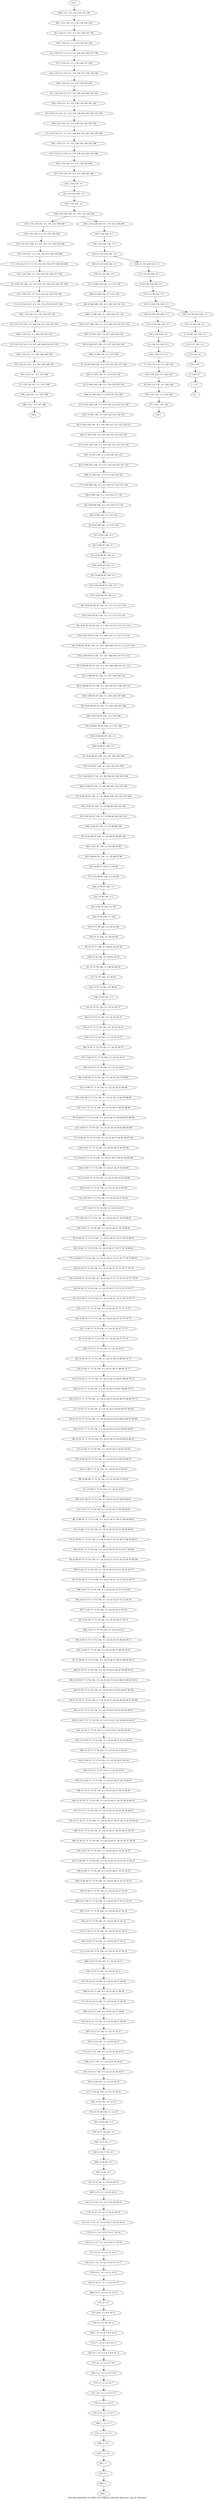 digraph G {
graph [label="Tree-decomposition of width 6 for register allocator (function _uip_fw_forward)"]
0[label="0 | : "];
1[label="1 | 137 : "];
2[label="2 | 136 137 : "];
3[label="3 | 9 136 : 0 1 "];
4[label="4 | 9 135 136 : 0 1 "];
5[label="5 | 9 134 135 136 : 0 1 "];
6[label="6 | 130 133 134 : 0 1 "];
7[label="7 | 130 132 133 : 0 1 161 162 "];
8[label="8 | 130 131 132 : 0 1 161 162 "];
9[label="9 | 9 129 130 136 : 0 1 "];
10[label="10 | 110 127 128 : 0 1 151 152 157 158 159 160 "];
11[label="11 | 110 126 127 : 0 1 151 152 155 156 157 158 159 160 "];
12[label="12 | 110 125 126 : 0 1 151 152 153 154 155 156 157 158 "];
13[label="13 | 110 124 125 : 0 1 151 152 153 154 155 156 "];
14[label="14 | 110 123 124 : 0 1 149 150 151 152 153 154 "];
15[label="15 | 110 122 123 : 0 1 147 148 149 150 151 152 "];
16[label="16 | 110 121 122 : 0 1 147 148 149 150 "];
17[label="17 | 110 120 121 : 0 1 147 148 "];
18[label="18 | 110 119 129 : 0 1 "];
19[label="19 | 110 118 119 : 0 1 137 138 145 146 "];
20[label="20 | 110 117 118 : 0 1 137 138 143 144 145 146 "];
21[label="21 | 110 116 117 : 0 1 137 138 141 142 143 144 145 146 "];
22[label="22 | 110 115 116 : 0 1 137 138 139 140 141 142 143 144 "];
23[label="23 | 110 114 115 : 0 1 137 138 139 140 141 142 "];
24[label="24 | 110 113 114 : 0 1 135 136 137 138 139 140 "];
25[label="25 | 110 112 113 : 0 1 133 134 135 136 137 138 "];
26[label="26 | 110 111 112 : 0 1 133 134 135 136 "];
27[label="27 | 9 109 110 136 : 0 1 131 132 "];
28[label="28 | 9 108 109 136 : 0 1 129 130 131 132 "];
29[label="29 | 9 107 108 136 : 0 1 127 128 129 130 131 132 "];
30[label="30 | 9 106 107 136 : 0 1 127 128 129 130 "];
31[label="31 | 9 105 106 136 : 0 1 119 120 126 127 128 "];
32[label="32 | 9 104 105 136 : 0 1 119 120 125 126 "];
33[label="33 | 9 103 104 136 : 0 1 119 120 123 124 125 126 "];
34[label="34 | 9 102 103 136 : 0 1 119 120 121 122 123 124 125 "];
35[label="35 | 9 101 102 136 : 0 1 119 120 121 122 123 124 "];
36[label="36 | 9 100 101 136 : 0 1 117 118 119 120 121 122 "];
37[label="37 | 9 99 100 136 : 0 1 115 116 117 118 119 120 "];
38[label="38 | 9 98 99 136 : 0 1 115 116 117 118 "];
39[label="39 | 9 97 98 136 : 0 1 115 116 "];
40[label="40 | 9 96 97 136 : 0 1 "];
41[label="41 | 9 95 96 97 136 : 0 1 "];
42[label="42 | 9 94 95 97 136 : 0 1 "];
43[label="43 | 9 93 94 95 97 136 : 0 1 "];
44[label="44 | 9 92 93 95 97 136 : 0 1 111 112 113 114 "];
45[label="45 | 9 91 92 95 97 136 : 0 1 109 110 111 112 113 114 "];
46[label="46 | 9 90 91 95 97 136 : 0 1 107 108 109 110 111 112 113 114 "];
47[label="47 | 9 89 90 95 97 136 : 0 1 107 108 109 110 111 112 "];
48[label="48 | 9 88 89 95 97 136 : 0 1 105 106 107 108 109 110 "];
49[label="49 | 9 87 88 95 97 136 : 0 1 105 106 107 108 "];
50[label="50 | 9 86 87 95 97 136 : 0 1 105 106 "];
51[label="51 | 9 85 86 97 136 : 0 1 101 102 103 104 "];
52[label="52 | 9 84 85 97 136 : 0 1 99 100 101 102 103 104 "];
53[label="53 | 9 83 84 97 136 : 0 1 97 98 99 100 101 102 103 104 "];
54[label="54 | 9 82 83 97 136 : 0 1 97 98 99 100 101 102 "];
55[label="55 | 9 81 82 97 136 : 0 1 95 96 97 98 99 100 "];
56[label="56 | 9 80 81 97 136 : 0 1 95 96 97 98 "];
57[label="57 | 9 79 80 97 136 : 0 1 95 96 "];
58[label="58 | 9 78 79 136 : 0 1 94 "];
59[label="59 | 9 77 78 136 : 0 1 92 93 94 "];
60[label="60 | 9 76 77 136 : 0 1 90 91 92 93 94 "];
61[label="61 | 9 75 76 136 : 0 1 90 91 92 93 "];
62[label="62 | 9 74 75 136 : 0 1 90 91 "];
63[label="63 | 9 73 74 136 : 0 1 24 25 26 27 "];
64[label="64 | 9 72 73 74 136 : 0 1 24 25 26 27 "];
65[label="65 | 9 71 72 73 74 136 : 0 1 24 25 26 27 "];
66[label="66 | 9 70 71 73 74 136 : 0 1 24 25 26 27 "];
67[label="67 | 9 69 70 71 73 74 136 : 0 1 24 25 26 27 "];
68[label="68 | 9 68 69 71 73 74 136 : 0 1 24 25 26 27 84 89 "];
69[label="69 | 9 67 68 71 73 74 136 : 0 1 24 25 26 27 84 87 88 89 "];
70[label="70 | 9 66 67 71 73 74 136 : 0 1 24 25 26 27 84 85 86 87 88 89 "];
71[label="71 | 9 65 66 71 73 74 136 : 0 1 24 25 26 27 84 85 86 87 88 "];
72[label="72 | 9 64 65 71 73 74 136 : 0 1 24 25 26 27 82 83 84 85 86 "];
73[label="73 | 9 63 64 71 73 74 136 : 0 1 24 25 26 27 82 83 84 "];
74[label="74 | 9 62 63 71 73 74 136 : 0 1 24 25 26 27 82 83 "];
75[label="75 | 9 61 62 71 73 74 136 : 0 1 24 25 26 27 78 79 80 81 "];
76[label="76 | 9 60 61 71 73 74 136 : 0 1 24 25 26 27 76 77 78 79 80 81 "];
77[label="77 | 9 59 60 71 73 74 136 : 0 1 24 25 26 27 72 73 76 77 78 79 80 81 "];
78[label="78 | 9 58 59 71 73 74 136 : 0 1 24 25 26 27 72 73 74 75 76 77 78 79 "];
79[label="79 | 9 57 58 71 73 74 136 : 0 1 24 25 26 27 72 73 74 75 76 77 "];
80[label="80 | 9 56 57 71 73 74 136 : 0 1 24 25 26 27 72 73 74 75 "];
81[label="81 | 9 55 56 71 73 74 136 : 0 1 24 25 26 27 72 73 "];
82[label="82 | 9 54 55 71 73 74 136 : 0 1 24 25 26 27 68 69 70 71 "];
83[label="83 | 9 53 54 71 73 74 136 : 0 1 24 25 26 27 66 67 68 69 70 71 "];
84[label="84 | 9 52 53 71 73 74 136 : 0 1 24 25 26 27 62 63 66 67 68 69 70 71 "];
85[label="85 | 9 51 52 71 73 74 136 : 0 1 24 25 26 27 62 63 64 65 66 67 68 69 "];
86[label="86 | 9 50 51 71 73 74 136 : 0 1 24 25 26 27 62 63 64 65 66 67 "];
87[label="87 | 9 49 50 71 73 74 136 : 0 1 24 25 26 27 62 63 64 65 "];
88[label="88 | 9 48 49 71 73 74 136 : 0 1 24 25 26 27 62 63 "];
89[label="89 | 9 47 48 71 73 74 136 : 0 1 24 25 26 27 58 59 60 61 "];
90[label="90 | 9 46 47 71 73 74 136 : 0 1 24 25 26 27 56 57 58 59 60 61 "];
91[label="91 | 9 45 46 71 73 74 136 : 0 1 24 25 26 27 52 53 56 57 58 59 60 61 "];
92[label="92 | 9 44 45 71 73 74 136 : 0 1 24 25 26 27 52 53 54 55 56 57 58 59 "];
93[label="93 | 9 43 44 71 73 74 136 : 0 1 24 25 26 27 52 53 54 55 56 57 "];
94[label="94 | 9 42 43 71 73 74 136 : 0 1 24 25 26 27 52 53 54 55 "];
95[label="95 | 9 41 42 71 73 74 136 : 0 1 24 25 26 27 52 53 "];
96[label="96 | 9 40 41 71 73 74 136 : 0 1 24 25 26 27 48 49 50 51 "];
97[label="97 | 9 39 40 71 73 74 136 : 0 1 24 25 26 27 46 47 48 49 50 51 "];
98[label="98 | 9 38 39 71 73 74 136 : 0 1 24 25 26 27 42 43 46 47 48 49 50 51 "];
99[label="99 | 9 37 38 71 73 74 136 : 0 1 24 25 26 27 42 43 44 45 46 47 48 49 "];
100[label="100 | 9 36 37 71 73 74 136 : 0 1 24 25 26 27 42 43 44 45 46 47 "];
101[label="101 | 9 35 36 71 73 74 136 : 0 1 24 25 26 27 42 43 44 45 "];
102[label="102 | 9 34 35 71 73 74 136 : 0 1 24 25 26 27 42 43 "];
103[label="103 | 9 33 34 71 73 74 136 : 0 1 24 25 26 27 34 35 40 41 "];
104[label="104 | 9 32 33 71 73 74 136 : 0 1 24 25 26 27 34 35 38 39 40 41 "];
105[label="105 | 9 31 32 71 73 74 136 : 0 1 24 25 26 27 34 35 36 37 38 39 40 41 "];
106[label="106 | 9 30 31 71 73 74 136 : 0 1 24 25 26 27 34 35 36 37 38 39 "];
107[label="107 | 9 29 30 71 73 74 136 : 0 1 24 25 26 27 32 33 34 35 36 37 "];
108[label="108 | 9 28 29 71 73 74 136 : 0 1 24 25 26 27 32 33 34 35 "];
109[label="109 | 9 27 28 71 73 74 136 : 0 1 24 25 26 27 30 31 32 33 "];
110[label="110 | 9 26 27 73 74 136 : 0 1 24 25 26 27 30 31 "];
111[label="111 | 9 25 26 73 74 136 : 0 1 24 25 26 27 30 31 "];
112[label="112 | 9 24 25 73 136 : 0 1 24 25 26 27 28 29 "];
113[label="113 | 9 23 24 73 136 : 0 1 24 25 26 27 28 29 "];
114[label="114 | 9 22 23 73 136 : 0 1 24 25 26 27 28 29 "];
115[label="115 | 9 21 22 136 : 0 1 22 23 24 25 26 27 "];
116[label="116 | 9 20 21 136 : 0 1 22 23 24 25 26 27 "];
117[label="117 | 9 19 20 136 : 0 1 22 23 24 25 "];
118[label="118 | 9 18 19 136 : 0 1 22 23 "];
119[label="119 | 9 17 18 136 : 0 1 "];
120[label="120 | 9 16 17 18 : 0 1 "];
121[label="121 | 9 15 16 : 0 1 18 19 20 21 "];
122[label="122 | 9 14 15 : 0 1 16 17 18 19 20 21 "];
123[label="123 | 9 13 14 : 0 1 14 15 16 17 18 19 20 21 "];
124[label="124 | 9 12 13 : 0 1 14 15 16 17 18 19 "];
125[label="125 | 9 11 12 : 0 1 12 13 14 15 16 17 "];
126[label="126 | 9 10 11 : 0 1 12 13 14 15 "];
127[label="127 | 8 9 : 0 1 8 9 10 11 "];
128[label="128 | 7 8 : 0 1 6 7 8 9 10 11 "];
129[label="129 | 6 7 : 0 1 4 5 6 7 8 9 10 11 "];
130[label="130 | 5 6 : 0 1 4 5 6 7 8 9 "];
131[label="131 | 4 5 : 0 1 2 3 4 5 6 7 "];
132[label="132 | 3 4 : 0 1 2 3 4 5 "];
133[label="133 | 2 3 : 0 1 2 3 "];
134[label="134 | 1 2 : 0 1 "];
135[label="135 | 0 1 : "];
136[label="136 | 9 130 134 136 : 0 1 "];
137[label="137 | 110 128 129 : 0 1 151 152 159 160 "];
138[label="138 | 110 128 129 : 0 1 151 152 159 160 "];
139[label="139 | 9 110 129 136 : 0 1 "];
140[label="140 | 9 110 129 136 : 0 1 "];
141[label="141 | 9 130 134 136 : 0 1 "];
142[label="142 | : "];
143[label="143 | 130 132 : 0 1 161 162 "];
144[label="144 | 130 133 : 0 1 "];
145[label="145 | 130 134 : 0 1 "];
146[label="146 | : "];
147[label="147 | 110 121 : 0 1 147 148 "];
148[label="148 | 110 122 : 0 1 147 148 149 150 "];
149[label="149 | 110 123 : 0 1 149 150 151 152 "];
150[label="150 | 110 124 : 0 1 151 152 153 154 "];
151[label="151 | 110 125 : 0 1 151 152 153 154 155 156 "];
152[label="152 | 110 126 : 0 1 151 152 155 156 157 158 "];
153[label="153 | 110 127 : 0 1 151 152 157 158 159 160 "];
154[label="154 | 110 128 : 0 1 151 152 159 160 "];
155[label="155 | : "];
156[label="156 | 110 112 : 0 1 133 134 135 136 "];
157[label="157 | 110 113 : 0 1 135 136 137 138 "];
158[label="158 | 110 114 : 0 1 137 138 139 140 "];
159[label="159 | 110 115 : 0 1 137 138 139 140 141 142 "];
160[label="160 | 110 116 : 0 1 137 138 141 142 143 144 "];
161[label="161 | 110 117 : 0 1 137 138 143 144 145 146 "];
162[label="162 | 110 118 : 0 1 137 138 145 146 "];
163[label="163 | 110 119 : 0 1 "];
164[label="164 | 110 129 : 0 1 "];
165[label="165 | 110 129 : 0 1 "];
166[label="166 | : "];
167[label="167 | 1 : "];
168[label="168 | 2 : 0 1 "];
169[label="169 | 3 : 0 1 2 3 "];
170[label="170 | 4 : 0 1 2 3 4 5 "];
171[label="171 | 5 : 0 1 4 5 6 7 "];
172[label="172 | 6 : 0 1 4 5 6 7 8 9 "];
173[label="173 | 7 : 0 1 6 7 8 9 10 11 "];
174[label="174 | 8 : 0 1 8 9 10 11 "];
175[label="175 | 9 : 0 1 "];
176[label="176 | 9 11 : 0 1 12 13 14 15 "];
177[label="177 | 9 12 : 0 1 14 15 16 17 "];
178[label="178 | 9 13 : 0 1 14 15 16 17 18 19 "];
179[label="179 | 9 14 : 0 1 16 17 18 19 20 21 "];
180[label="180 | 9 15 : 0 1 18 19 20 21 "];
181[label="181 | 9 16 : 0 1 "];
182[label="182 | 9 17 18 : 0 1 "];
183[label="183 | 9 18 136 : 0 1 "];
184[label="184 | 9 19 136 : 0 1 22 23 "];
185[label="185 | 9 20 136 : 0 1 22 23 24 25 "];
186[label="186 | 9 21 136 : 0 1 22 23 24 25 26 27 "];
187[label="187 | 9 22 136 : 0 1 24 25 26 27 "];
188[label="188 | 9 23 73 136 : 0 1 24 25 26 27 28 29 "];
189[label="189 | 9 24 73 136 : 0 1 24 25 26 27 28 29 "];
190[label="190 | 9 25 73 136 : 0 1 24 25 26 27 "];
191[label="191 | 9 26 73 74 136 : 0 1 24 25 26 27 30 31 "];
192[label="192 | 9 27 73 74 136 : 0 1 24 25 26 27 30 31 "];
193[label="193 | 9 28 71 73 74 136 : 0 1 24 25 26 27 32 33 "];
194[label="194 | 9 29 71 73 74 136 : 0 1 24 25 26 27 32 33 34 35 "];
195[label="195 | 9 30 71 73 74 136 : 0 1 24 25 26 27 34 35 36 37 "];
196[label="196 | 9 31 71 73 74 136 : 0 1 24 25 26 27 34 35 36 37 38 39 "];
197[label="197 | 9 32 71 73 74 136 : 0 1 24 25 26 27 34 35 38 39 40 41 "];
198[label="198 | 9 33 71 73 74 136 : 0 1 24 25 26 27 34 35 40 41 "];
199[label="199 | 9 34 71 73 74 136 : 0 1 24 25 26 27 "];
200[label="200 | 9 35 71 73 74 136 : 0 1 24 25 26 27 42 43 "];
201[label="201 | 9 36 71 73 74 136 : 0 1 24 25 26 27 42 43 44 45 "];
202[label="202 | 9 37 71 73 74 136 : 0 1 24 25 26 27 42 43 44 45 46 47 "];
203[label="203 | 9 38 71 73 74 136 : 0 1 24 25 26 27 42 43 46 47 48 49 "];
204[label="204 | 9 39 71 73 74 136 : 0 1 24 25 26 27 46 47 48 49 50 51 "];
205[label="205 | 9 40 71 73 74 136 : 0 1 24 25 26 27 48 49 50 51 "];
206[label="206 | 9 41 71 73 74 136 : 0 1 24 25 26 27 "];
207[label="207 | 9 42 71 73 74 136 : 0 1 24 25 26 27 52 53 "];
208[label="208 | 9 43 71 73 74 136 : 0 1 24 25 26 27 52 53 54 55 "];
209[label="209 | 9 44 71 73 74 136 : 0 1 24 25 26 27 52 53 54 55 56 57 "];
210[label="210 | 9 45 71 73 74 136 : 0 1 24 25 26 27 52 53 56 57 58 59 "];
211[label="211 | 9 46 71 73 74 136 : 0 1 24 25 26 27 56 57 58 59 60 61 "];
212[label="212 | 9 47 71 73 74 136 : 0 1 24 25 26 27 58 59 60 61 "];
213[label="213 | 9 48 71 73 74 136 : 0 1 24 25 26 27 "];
214[label="214 | 9 49 71 73 74 136 : 0 1 24 25 26 27 62 63 "];
215[label="215 | 9 50 71 73 74 136 : 0 1 24 25 26 27 62 63 64 65 "];
216[label="216 | 9 51 71 73 74 136 : 0 1 24 25 26 27 62 63 64 65 66 67 "];
217[label="217 | 9 52 71 73 74 136 : 0 1 24 25 26 27 62 63 66 67 68 69 "];
218[label="218 | 9 53 71 73 74 136 : 0 1 24 25 26 27 66 67 68 69 70 71 "];
219[label="219 | 9 54 71 73 74 136 : 0 1 24 25 26 27 68 69 70 71 "];
220[label="220 | 9 55 71 73 74 136 : 0 1 24 25 26 27 "];
221[label="221 | 9 56 71 73 74 136 : 0 1 24 25 26 27 72 73 "];
222[label="222 | 9 57 71 73 74 136 : 0 1 24 25 26 27 72 73 74 75 "];
223[label="223 | 9 58 71 73 74 136 : 0 1 24 25 26 27 72 73 74 75 76 77 "];
224[label="224 | 9 59 71 73 74 136 : 0 1 24 25 26 27 72 73 76 77 78 79 "];
225[label="225 | 9 60 71 73 74 136 : 0 1 24 25 26 27 76 77 78 79 80 81 "];
226[label="226 | 9 61 71 73 74 136 : 0 1 24 25 26 27 78 79 80 81 "];
227[label="227 | 9 62 71 73 74 136 : 0 1 24 25 26 27 "];
228[label="228 | 9 63 71 73 74 136 : 0 1 24 25 26 27 82 83 "];
229[label="229 | 9 64 71 73 74 136 : 0 1 24 25 26 27 82 83 84 "];
230[label="230 | 9 65 71 73 74 136 : 0 1 24 25 26 27 84 85 86 "];
231[label="231 | 9 66 71 73 74 136 : 0 1 24 25 26 27 84 85 86 87 88 "];
232[label="232 | 9 67 71 73 74 136 : 0 1 24 25 26 27 84 87 88 89 "];
233[label="233 | 9 68 71 73 74 136 : 0 1 24 25 26 27 84 89 "];
234[label="234 | 9 69 71 73 74 136 : 0 1 24 25 26 27 "];
235[label="235 | 9 71 73 74 136 : 0 1 24 25 26 27 "];
236[label="236 | 9 74 136 : 0 1 "];
237[label="237 | 9 75 136 : 0 1 90 91 "];
238[label="238 | 9 76 136 : 0 1 90 91 92 93 "];
239[label="239 | 9 77 136 : 0 1 92 93 94 "];
240[label="240 | 9 78 136 : 0 1 94 "];
241[label="241 | 9 79 136 : 0 1 "];
242[label="242 | 9 80 97 136 : 0 1 95 96 "];
243[label="243 | 9 81 97 136 : 0 1 95 96 97 98 "];
244[label="244 | 9 82 97 136 : 0 1 97 98 99 100 "];
245[label="245 | 9 83 97 136 : 0 1 97 98 99 100 101 102 "];
246[label="246 | 9 84 97 136 : 0 1 99 100 101 102 103 104 "];
247[label="247 | 9 85 97 136 : 0 1 101 102 103 104 "];
248[label="248 | 9 86 97 136 : 0 1 "];
249[label="249 | 9 87 95 97 136 : 0 1 105 106 "];
250[label="250 | 9 88 95 97 136 : 0 1 105 106 107 108 "];
251[label="251 | 9 89 95 97 136 : 0 1 107 108 109 110 "];
252[label="252 | 9 90 95 97 136 : 0 1 107 108 109 110 111 112 "];
253[label="253 | 9 91 95 97 136 : 0 1 109 110 111 112 113 114 "];
254[label="254 | 9 92 95 97 136 : 0 1 111 112 113 114 "];
255[label="255 | 9 93 95 97 136 : 0 1 "];
256[label="256 | 9 95 97 136 : 0 1 "];
257[label="257 | 9 97 136 : 0 1 "];
258[label="258 | 9 98 136 : 0 1 115 116 "];
259[label="259 | 9 99 136 : 0 1 115 116 117 118 "];
260[label="260 | 9 100 136 : 0 1 117 118 119 120 "];
261[label="261 | 9 101 136 : 0 1 119 120 121 122 "];
262[label="262 | 9 102 136 : 0 1 119 120 121 122 123 124 "];
263[label="263 | 9 103 136 : 0 1 119 120 123 124 125 "];
264[label="264 | 9 104 136 : 0 1 119 120 125 126 "];
265[label="265 | 9 105 136 : 0 1 119 120 126 "];
266[label="266 | 9 106 136 : 0 1 127 128 "];
267[label="267 | 9 107 136 : 0 1 127 128 129 130 "];
268[label="268 | 9 108 136 : 0 1 129 130 131 132 "];
269[label="269 | 9 109 136 : 0 1 131 132 "];
270[label="270 | 9 110 136 : 0 1 "];
271[label="271 | 9 129 136 : 0 1 "];
272[label="272 | 9 130 136 : 0 1 "];
273[label="273 | 9 134 136 : 0 1 "];
274[label="274 | 136 : "];
275[label="275 | 130 134 136 : 0 1 "];
276[label="276 | 131 132 : 0 1 161 162 "];
277[label="277 | 132 : 161 162 "];
278[label="278 | 110 129 136 : 0 1 "];
279[label="279 | 120 121 : 0 1 147 148 "];
280[label="280 | 121 : 0 1 147 148 "];
281[label="281 | 111 112 : 0 1 133 134 135 136 "];
282[label="282 | 112 : 0 1 133 134 135 136 "];
283[label="283 | 9 86 95 97 136 : 0 1 "];
284[label="284 | 9 79 97 136 : 0 1 "];
285[label="285 | 9 27 71 73 74 136 : 0 1 24 25 26 27 30 31 "];
286[label="286 | 9 25 73 74 136 : 0 1 24 25 26 27 "];
287[label="287 | 9 22 73 136 : 0 1 24 25 26 27 "];
288[label="288 | 9 16 18 : 0 1 "];
289[label="289 | 9 11 : 0 1 12 13 14 15 "];
290[label="290 | 1 : "];
291[label="291 | 9 130 134 136 : 0 1 "];
292[label="292 | 9 110 129 136 : 0 1 "];
293[label="293 | 110 128 129 : 0 1 151 152 159 160 "];
40->41 ;
42->43 ;
63->64 ;
64->65 ;
66->67 ;
143->8 ;
7->143 ;
144->7 ;
6->144 ;
145->6 ;
147->17 ;
16->147 ;
148->16 ;
15->148 ;
149->15 ;
14->149 ;
150->14 ;
13->150 ;
151->13 ;
12->151 ;
152->12 ;
11->152 ;
153->11 ;
10->153 ;
154->10 ;
137->154 ;
167->135 ;
134->167 ;
168->134 ;
133->168 ;
169->133 ;
132->169 ;
170->132 ;
131->170 ;
171->131 ;
130->171 ;
172->130 ;
129->172 ;
173->129 ;
128->173 ;
174->128 ;
127->174 ;
175->127 ;
176->126 ;
125->176 ;
177->125 ;
124->177 ;
178->124 ;
123->178 ;
179->123 ;
122->179 ;
180->122 ;
121->180 ;
181->121 ;
182->120 ;
119->182 ;
183->119 ;
118->183 ;
184->118 ;
117->184 ;
185->117 ;
116->185 ;
186->116 ;
115->186 ;
187->115 ;
188->114 ;
113->188 ;
189->113 ;
112->189 ;
190->112 ;
191->111 ;
110->191 ;
192->110 ;
193->109 ;
108->193 ;
194->108 ;
107->194 ;
195->107 ;
106->195 ;
196->106 ;
105->196 ;
197->105 ;
104->197 ;
198->104 ;
103->198 ;
199->103 ;
102->199 ;
200->102 ;
101->200 ;
201->101 ;
100->201 ;
202->100 ;
99->202 ;
203->99 ;
98->203 ;
204->98 ;
97->204 ;
205->97 ;
96->205 ;
206->96 ;
95->206 ;
207->95 ;
94->207 ;
208->94 ;
93->208 ;
209->93 ;
92->209 ;
210->92 ;
91->210 ;
211->91 ;
90->211 ;
212->90 ;
89->212 ;
213->89 ;
88->213 ;
214->88 ;
87->214 ;
215->87 ;
86->215 ;
216->86 ;
85->216 ;
217->85 ;
84->217 ;
218->84 ;
83->218 ;
219->83 ;
82->219 ;
220->82 ;
81->220 ;
221->81 ;
80->221 ;
222->80 ;
79->222 ;
223->79 ;
78->223 ;
224->78 ;
77->224 ;
225->77 ;
76->225 ;
226->76 ;
75->226 ;
227->75 ;
74->227 ;
228->74 ;
73->228 ;
229->73 ;
72->229 ;
230->72 ;
71->230 ;
231->71 ;
70->231 ;
232->70 ;
69->232 ;
233->69 ;
68->233 ;
234->68 ;
67->234 ;
235->66 ;
65->235 ;
236->63 ;
62->236 ;
237->62 ;
61->237 ;
238->61 ;
60->238 ;
239->60 ;
59->239 ;
240->59 ;
58->240 ;
241->58 ;
242->57 ;
56->242 ;
243->56 ;
55->243 ;
244->55 ;
54->244 ;
245->54 ;
53->245 ;
246->53 ;
52->246 ;
247->52 ;
51->247 ;
248->51 ;
249->50 ;
49->249 ;
250->49 ;
48->250 ;
251->48 ;
47->251 ;
252->47 ;
46->252 ;
253->46 ;
45->253 ;
254->45 ;
44->254 ;
255->44 ;
43->255 ;
256->42 ;
41->256 ;
257->40 ;
39->257 ;
258->39 ;
38->258 ;
259->38 ;
37->259 ;
260->37 ;
36->260 ;
261->36 ;
35->261 ;
262->35 ;
34->262 ;
263->34 ;
33->263 ;
264->33 ;
32->264 ;
265->32 ;
31->265 ;
266->31 ;
30->266 ;
267->30 ;
29->267 ;
268->29 ;
28->268 ;
269->28 ;
27->269 ;
270->27 ;
140->270 ;
275->145 ;
136->275 ;
8->276 ;
277->142 ;
276->277 ;
17->279 ;
280->146 ;
279->280 ;
283->248 ;
50->283 ;
284->241 ;
57->284 ;
285->192 ;
109->285 ;
286->190 ;
111->286 ;
287->187 ;
114->287 ;
288->181 ;
120->288 ;
289->175 ;
126->289 ;
290->166 ;
135->290 ;
155->282 ;
282->281 ;
281->26 ;
26->156 ;
156->25 ;
25->157 ;
157->24 ;
24->158 ;
158->23 ;
23->159 ;
159->22 ;
22->160 ;
160->21 ;
21->161 ;
161->20 ;
20->162 ;
162->19 ;
19->163 ;
163->18 ;
18->164 ;
164->138 ;
165->278 ;
278->139 ;
271->9 ;
9->272 ;
272->141 ;
273->5 ;
5->4 ;
4->3 ;
3->274 ;
274->2 ;
2->1 ;
1->0 ;
291->273 ;
292->271 ;
293->165 ;
141->136 ;
141->291 ;
139->140 ;
139->292 ;
138->137 ;
138->293 ;
}
